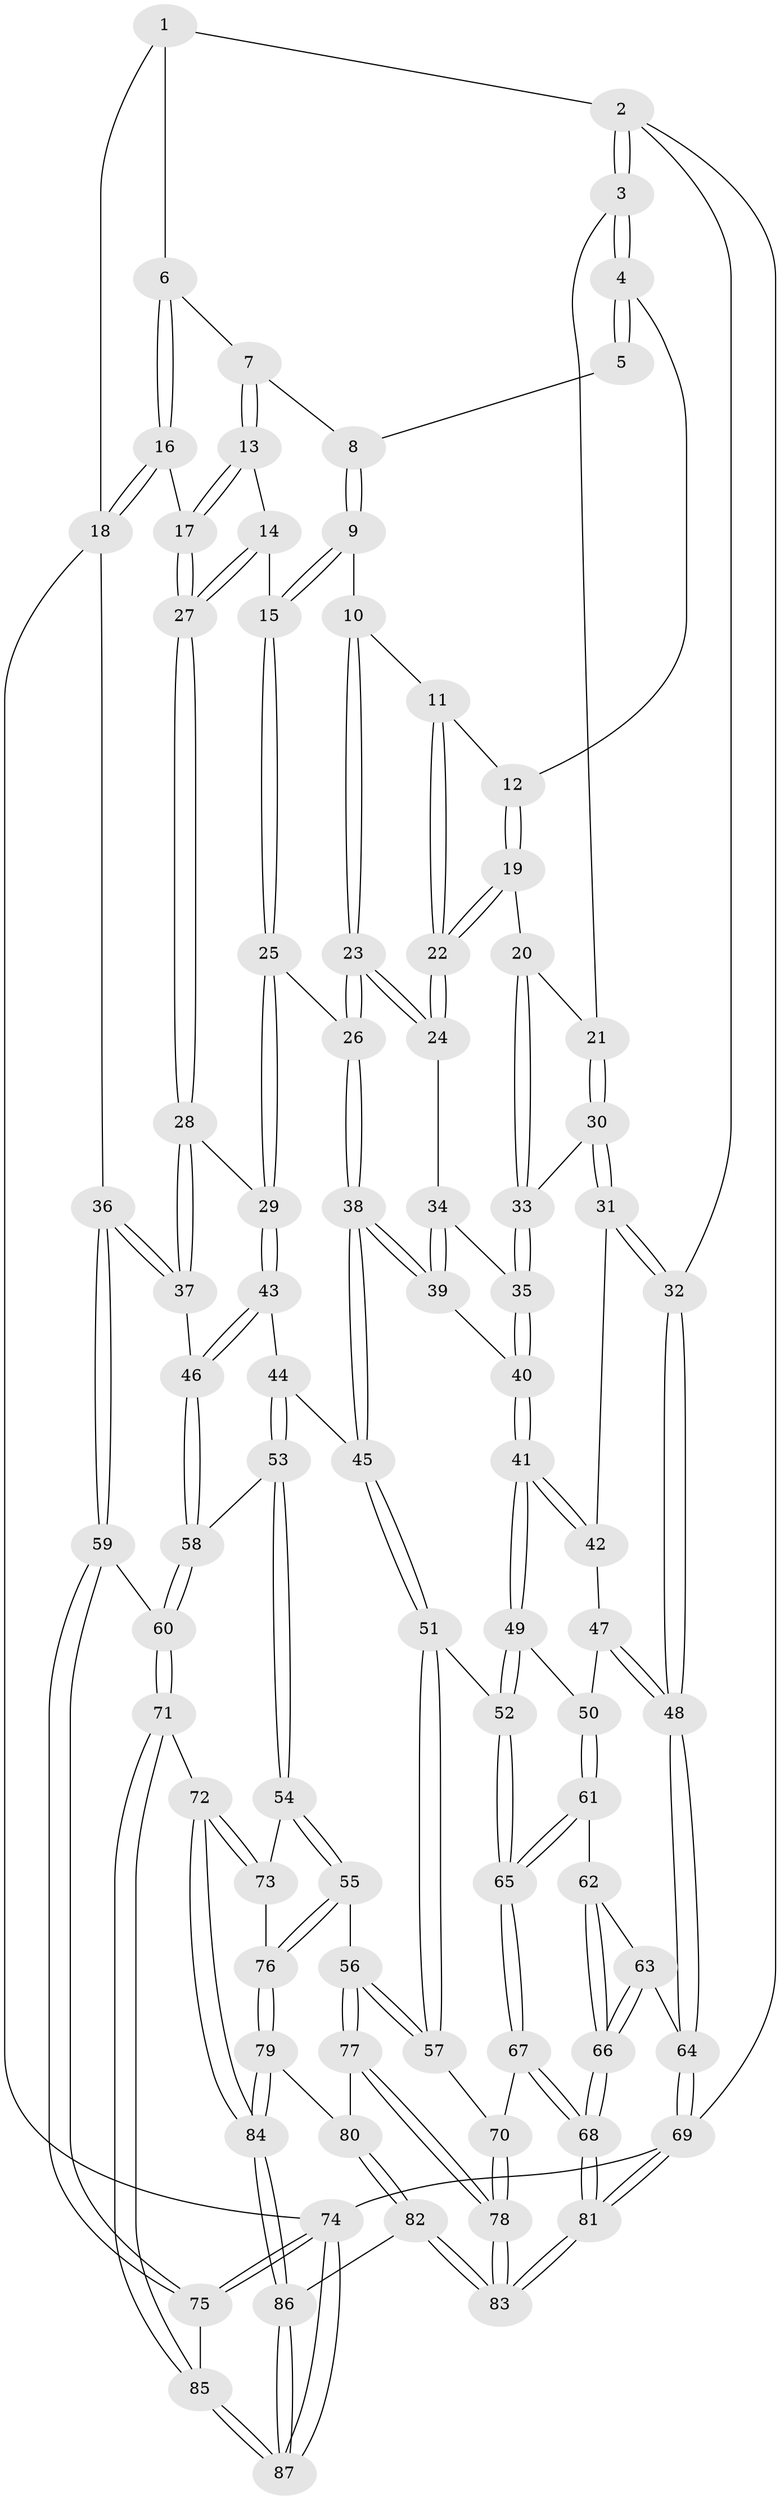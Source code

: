 // Generated by graph-tools (version 1.1) at 2025/11/02/27/25 16:11:53]
// undirected, 87 vertices, 214 edges
graph export_dot {
graph [start="1"]
  node [color=gray90,style=filled];
  1 [pos="+0.8438518646771275+0"];
  2 [pos="+0+0"];
  3 [pos="+0.05909279568134446+0"];
  4 [pos="+0.20539220549744996+0"];
  5 [pos="+0.5113278981038091+0"];
  6 [pos="+0.8417572004791738+0.05095579282041869"];
  7 [pos="+0.626243184940102+0.08169815310445508"];
  8 [pos="+0.579926131437731+0.057397882898286054"];
  9 [pos="+0.5417339366867979+0.19684859319548753"];
  10 [pos="+0.48743155346021155+0.19963475433394393"];
  11 [pos="+0.4775942652160101+0.19828358480720015"];
  12 [pos="+0.4096629677815491+0.14804380312007887"];
  13 [pos="+0.7056516713303461+0.18029569393016076"];
  14 [pos="+0.5793622553246549+0.21615880130450862"];
  15 [pos="+0.5620903737873806+0.2182760885511915"];
  16 [pos="+0.862804043181712+0.1623626315953851"];
  17 [pos="+0.8194530976318554+0.21474839769634463"];
  18 [pos="+1+0.22873529769422699"];
  19 [pos="+0.35764023182582805+0.28317461166419045"];
  20 [pos="+0.1779895650509736+0.16172619085220094"];
  21 [pos="+0.10515238519551941+0"];
  22 [pos="+0.3841029821135731+0.3186307448068537"];
  23 [pos="+0.4709343826088805+0.3800243767460869"];
  24 [pos="+0.39120215996866237+0.3581400138108435"];
  25 [pos="+0.5843979218701126+0.38437499688221094"];
  26 [pos="+0.4853171825889681+0.3865293661198337"];
  27 [pos="+0.7924384122100823+0.3266421283616422"];
  28 [pos="+0.783415641824536+0.3821002199174828"];
  29 [pos="+0.6334312254926932+0.4154362547463535"];
  30 [pos="+0.059148730660021076+0.39857380663555947"];
  31 [pos="+0.008606494584993423+0.4379521967043458"];
  32 [pos="+0+0.4758877197750196"];
  33 [pos="+0.19954537513138834+0.35898691908782315"];
  34 [pos="+0.37216646347159194+0.37301945853179264"];
  35 [pos="+0.23731609699368197+0.4103635316751222"];
  36 [pos="+1+0.5612419762361038"];
  37 [pos="+0.9081154358187945+0.512867662503148"];
  38 [pos="+0.42706366237217674+0.5716383679000961"];
  39 [pos="+0.3800993618481946+0.5429460797307755"];
  40 [pos="+0.2209486602349948+0.527056085053436"];
  41 [pos="+0.2150942613280639+0.5337689000414123"];
  42 [pos="+0.16180333960938353+0.5200637950499761"];
  43 [pos="+0.5879040795357214+0.5733813325371587"];
  44 [pos="+0.5460698528752485+0.6110486339635325"];
  45 [pos="+0.42820310019303276+0.5733000084313703"];
  46 [pos="+0.7764444924904308+0.6435950687558593"];
  47 [pos="+0.021698741032626687+0.5810665286140579"];
  48 [pos="+0+0.49154261768837704"];
  49 [pos="+0.20413889486747852+0.6088061899789705"];
  50 [pos="+0.137016411995313+0.6715881041029583"];
  51 [pos="+0.3477725139511152+0.6984514228480851"];
  52 [pos="+0.3111838671292141+0.6961563232629626"];
  53 [pos="+0.5522279813877216+0.7122956967197602"];
  54 [pos="+0.5408474103885906+0.7483656897424493"];
  55 [pos="+0.47516589485681454+0.7887550860395114"];
  56 [pos="+0.4377453117683832+0.7958194649066953"];
  57 [pos="+0.42267815467486275+0.7918449610762629"];
  58 [pos="+0.7620654340624387+0.7113754062570303"];
  59 [pos="+1+0.7007589066721085"];
  60 [pos="+0.7745708579095648+0.7758795143304046"];
  61 [pos="+0.13634681539305352+0.6732652046922392"];
  62 [pos="+0.09352529650591176+0.7045116963966753"];
  63 [pos="+0+0.7035723026169088"];
  64 [pos="+0+0.6400428054344872"];
  65 [pos="+0.22045726607390653+0.8295395044210269"];
  66 [pos="+0.06021629460148591+0.8702019841507159"];
  67 [pos="+0.2199759742989531+0.8583701446539543"];
  68 [pos="+0.045609290814989524+1"];
  69 [pos="+0+1"];
  70 [pos="+0.35990466874049815+0.8310131378590082"];
  71 [pos="+0.7539344856913439+0.8776492689609343"];
  72 [pos="+0.7282031425874984+0.8741423265537186"];
  73 [pos="+0.6158112191029125+0.8196939175939314"];
  74 [pos="+1+1"];
  75 [pos="+1+0.7707533996672715"];
  76 [pos="+0.5372895252419692+0.9360903910828543"];
  77 [pos="+0.4309381065016517+0.8937583459368946"];
  78 [pos="+0.3568268086399569+0.9752527829162778"];
  79 [pos="+0.5375696830787143+0.9450190038560491"];
  80 [pos="+0.4471373031423184+0.9107749630202898"];
  81 [pos="+0.014244052076924887+1"];
  82 [pos="+0.4741226752817452+1"];
  83 [pos="+0.23759045592236813+1"];
  84 [pos="+0.5457800930021329+0.9699407316956018"];
  85 [pos="+0.7882723515687838+0.928020861672767"];
  86 [pos="+0.49888836663995795+1"];
  87 [pos="+0.8023838606434864+1"];
  1 -- 2;
  1 -- 6;
  1 -- 18;
  2 -- 3;
  2 -- 3;
  2 -- 32;
  2 -- 69;
  3 -- 4;
  3 -- 4;
  3 -- 21;
  4 -- 5;
  4 -- 5;
  4 -- 12;
  5 -- 8;
  6 -- 7;
  6 -- 16;
  6 -- 16;
  7 -- 8;
  7 -- 13;
  7 -- 13;
  8 -- 9;
  8 -- 9;
  9 -- 10;
  9 -- 15;
  9 -- 15;
  10 -- 11;
  10 -- 23;
  10 -- 23;
  11 -- 12;
  11 -- 22;
  11 -- 22;
  12 -- 19;
  12 -- 19;
  13 -- 14;
  13 -- 17;
  13 -- 17;
  14 -- 15;
  14 -- 27;
  14 -- 27;
  15 -- 25;
  15 -- 25;
  16 -- 17;
  16 -- 18;
  16 -- 18;
  17 -- 27;
  17 -- 27;
  18 -- 36;
  18 -- 74;
  19 -- 20;
  19 -- 22;
  19 -- 22;
  20 -- 21;
  20 -- 33;
  20 -- 33;
  21 -- 30;
  21 -- 30;
  22 -- 24;
  22 -- 24;
  23 -- 24;
  23 -- 24;
  23 -- 26;
  23 -- 26;
  24 -- 34;
  25 -- 26;
  25 -- 29;
  25 -- 29;
  26 -- 38;
  26 -- 38;
  27 -- 28;
  27 -- 28;
  28 -- 29;
  28 -- 37;
  28 -- 37;
  29 -- 43;
  29 -- 43;
  30 -- 31;
  30 -- 31;
  30 -- 33;
  31 -- 32;
  31 -- 32;
  31 -- 42;
  32 -- 48;
  32 -- 48;
  33 -- 35;
  33 -- 35;
  34 -- 35;
  34 -- 39;
  34 -- 39;
  35 -- 40;
  35 -- 40;
  36 -- 37;
  36 -- 37;
  36 -- 59;
  36 -- 59;
  37 -- 46;
  38 -- 39;
  38 -- 39;
  38 -- 45;
  38 -- 45;
  39 -- 40;
  40 -- 41;
  40 -- 41;
  41 -- 42;
  41 -- 42;
  41 -- 49;
  41 -- 49;
  42 -- 47;
  43 -- 44;
  43 -- 46;
  43 -- 46;
  44 -- 45;
  44 -- 53;
  44 -- 53;
  45 -- 51;
  45 -- 51;
  46 -- 58;
  46 -- 58;
  47 -- 48;
  47 -- 48;
  47 -- 50;
  48 -- 64;
  48 -- 64;
  49 -- 50;
  49 -- 52;
  49 -- 52;
  50 -- 61;
  50 -- 61;
  51 -- 52;
  51 -- 57;
  51 -- 57;
  52 -- 65;
  52 -- 65;
  53 -- 54;
  53 -- 54;
  53 -- 58;
  54 -- 55;
  54 -- 55;
  54 -- 73;
  55 -- 56;
  55 -- 76;
  55 -- 76;
  56 -- 57;
  56 -- 57;
  56 -- 77;
  56 -- 77;
  57 -- 70;
  58 -- 60;
  58 -- 60;
  59 -- 60;
  59 -- 75;
  59 -- 75;
  60 -- 71;
  60 -- 71;
  61 -- 62;
  61 -- 65;
  61 -- 65;
  62 -- 63;
  62 -- 66;
  62 -- 66;
  63 -- 64;
  63 -- 66;
  63 -- 66;
  64 -- 69;
  64 -- 69;
  65 -- 67;
  65 -- 67;
  66 -- 68;
  66 -- 68;
  67 -- 68;
  67 -- 68;
  67 -- 70;
  68 -- 81;
  68 -- 81;
  69 -- 81;
  69 -- 81;
  69 -- 74;
  70 -- 78;
  70 -- 78;
  71 -- 72;
  71 -- 85;
  71 -- 85;
  72 -- 73;
  72 -- 73;
  72 -- 84;
  72 -- 84;
  73 -- 76;
  74 -- 75;
  74 -- 75;
  74 -- 87;
  74 -- 87;
  75 -- 85;
  76 -- 79;
  76 -- 79;
  77 -- 78;
  77 -- 78;
  77 -- 80;
  78 -- 83;
  78 -- 83;
  79 -- 80;
  79 -- 84;
  79 -- 84;
  80 -- 82;
  80 -- 82;
  81 -- 83;
  81 -- 83;
  82 -- 83;
  82 -- 83;
  82 -- 86;
  84 -- 86;
  84 -- 86;
  85 -- 87;
  85 -- 87;
  86 -- 87;
  86 -- 87;
}
